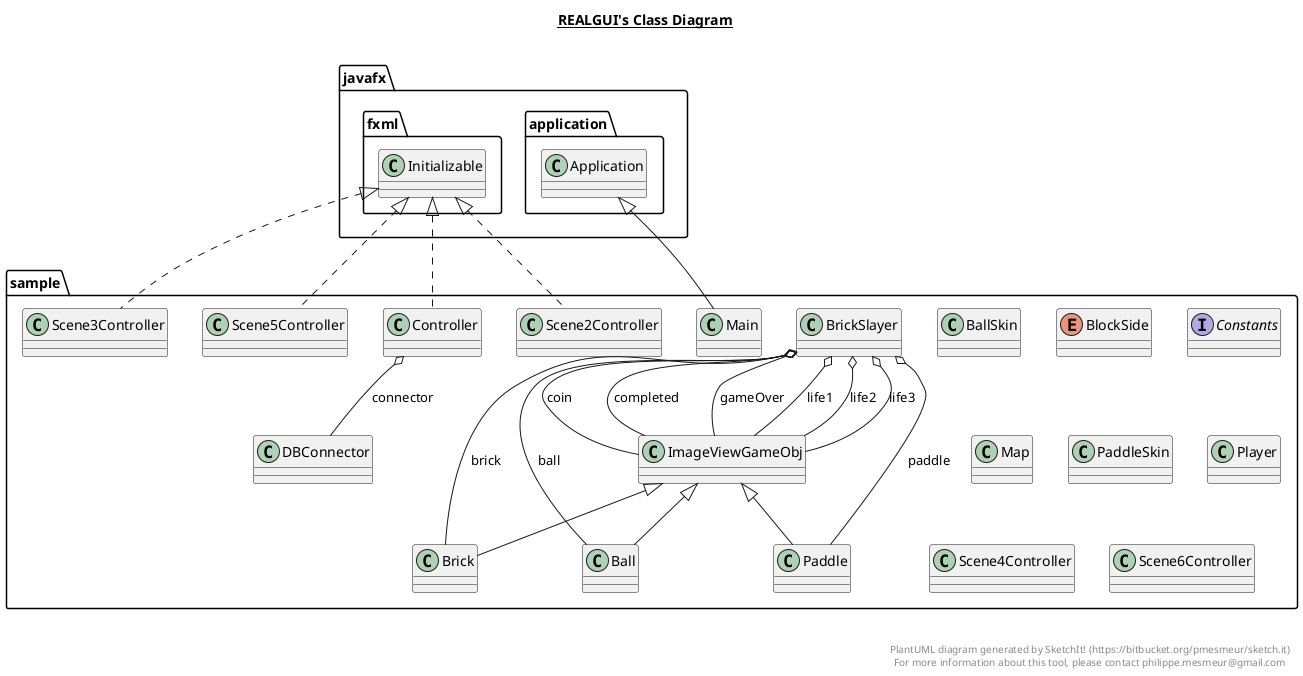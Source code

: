 @startuml

title __REALGUI's Class Diagram__\n

  namespace sample {
    class sample.Ball {
    }
  }
  

  namespace sample {
    class sample.BallSkin {
    }
  }
  

  namespace sample {
    enum BlockSide {
    }
  }
  

  namespace sample {
    class sample.Brick {
    }
  }
  

  namespace sample {
    class sample.BrickSlayer {
    }
  }
  

  namespace sample {
    interface sample.Constants {
    }
  }
  

  namespace sample {
    class sample.Controller {
    }
  }
  

  namespace sample {
    class sample.DBConnector {
    }
  }
  

  namespace sample {
    class sample.ImageViewGameObj {
    }
  }
  

  namespace sample {
    class sample.Main {
    }
  }
  

  namespace sample {
    class sample.Map {
    }
  }
  

  namespace sample {
    class sample.Paddle {
    }
  }
  

  namespace sample {
    class sample.PaddleSkin {
    }
  }
  

  namespace sample {
    class sample.Player {
    }
  }
  

  namespace sample {
    class sample.Scene2Controller {
    }
  }
  

  namespace sample {
    class sample.Scene3Controller {
    }
  }
  

  namespace sample {
    class sample.Scene4Controller {
    }
  }
  

  namespace sample {
    class sample.Scene5Controller {
    }
  }
  

  namespace sample {
    class sample.Scene6Controller {
    }
  }
  

  sample.Ball -up-|> sample.ImageViewGameObj
  sample.Brick -up-|> sample.ImageViewGameObj
  sample.BrickSlayer o-- sample.Ball : ball
  sample.BrickSlayer o-- sample.Brick : brick
  sample.BrickSlayer o-- sample.ImageViewGameObj : coin
  sample.BrickSlayer o-- sample.ImageViewGameObj : completed
  sample.BrickSlayer o-- sample.ImageViewGameObj : gameOver
  sample.BrickSlayer o-- sample.ImageViewGameObj : life1
  sample.BrickSlayer o-- sample.ImageViewGameObj : life2
  sample.BrickSlayer o-- sample.ImageViewGameObj : life3
  sample.BrickSlayer o-- sample.Paddle : paddle
  sample.Controller .up.|> javafx.fxml.Initializable
  sample.Controller o-- sample.DBConnector : connector
  sample.Main -up-|> javafx.application.Application
  sample.Paddle -up-|> sample.ImageViewGameObj
  sample.Scene2Controller .up.|> javafx.fxml.Initializable
  sample.Scene3Controller .up.|> javafx.fxml.Initializable
  sample.Scene5Controller .up.|> javafx.fxml.Initializable


right footer


PlantUML diagram generated by SketchIt! (https://bitbucket.org/pmesmeur/sketch.it)
For more information about this tool, please contact philippe.mesmeur@gmail.com
endfooter

@enduml
